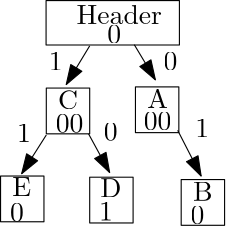 <?xml version="1.0"?>
<!DOCTYPE ipe SYSTEM "ipe.dtd">
<ipe version="70206" creator="Ipe 7.2.7">
<info created="D:20171006065316" modified="D:20171016160955"/>
<ipestyle name="basic">
<symbol name="arrow/arc(spx)">
<path stroke="sym-stroke" fill="sym-stroke" pen="sym-pen">
0 0 m
-1 0.333 l
-1 -0.333 l
h
</path>
</symbol>
<symbol name="arrow/farc(spx)">
<path stroke="sym-stroke" fill="white" pen="sym-pen">
0 0 m
-1 0.333 l
-1 -0.333 l
h
</path>
</symbol>
<symbol name="arrow/ptarc(spx)">
<path stroke="sym-stroke" fill="sym-stroke" pen="sym-pen">
0 0 m
-1 0.333 l
-0.8 0 l
-1 -0.333 l
h
</path>
</symbol>
<symbol name="arrow/fptarc(spx)">
<path stroke="sym-stroke" fill="white" pen="sym-pen">
0 0 m
-1 0.333 l
-0.8 0 l
-1 -0.333 l
h
</path>
</symbol>
<symbol name="mark/circle(sx)" transformations="translations">
<path fill="sym-stroke">
0.6 0 0 0.6 0 0 e
0.4 0 0 0.4 0 0 e
</path>
</symbol>
<symbol name="mark/disk(sx)" transformations="translations">
<path fill="sym-stroke">
0.6 0 0 0.6 0 0 e
</path>
</symbol>
<symbol name="mark/fdisk(sfx)" transformations="translations">
<group>
<path fill="sym-fill">
0.5 0 0 0.5 0 0 e
</path>
<path fill="sym-stroke" fillrule="eofill">
0.6 0 0 0.6 0 0 e
0.4 0 0 0.4 0 0 e
</path>
</group>
</symbol>
<symbol name="mark/box(sx)" transformations="translations">
<path fill="sym-stroke" fillrule="eofill">
-0.6 -0.6 m
0.6 -0.6 l
0.6 0.6 l
-0.6 0.6 l
h
-0.4 -0.4 m
0.4 -0.4 l
0.4 0.4 l
-0.4 0.4 l
h
</path>
</symbol>
<symbol name="mark/square(sx)" transformations="translations">
<path fill="sym-stroke">
-0.6 -0.6 m
0.6 -0.6 l
0.6 0.6 l
-0.6 0.6 l
h
</path>
</symbol>
<symbol name="mark/fsquare(sfx)" transformations="translations">
<group>
<path fill="sym-fill">
-0.5 -0.5 m
0.5 -0.5 l
0.5 0.5 l
-0.5 0.5 l
h
</path>
<path fill="sym-stroke" fillrule="eofill">
-0.6 -0.6 m
0.6 -0.6 l
0.6 0.6 l
-0.6 0.6 l
h
-0.4 -0.4 m
0.4 -0.4 l
0.4 0.4 l
-0.4 0.4 l
h
</path>
</group>
</symbol>
<symbol name="mark/cross(sx)" transformations="translations">
<group>
<path fill="sym-stroke">
-0.43 -0.57 m
0.57 0.43 l
0.43 0.57 l
-0.57 -0.43 l
h
</path>
<path fill="sym-stroke">
-0.43 0.57 m
0.57 -0.43 l
0.43 -0.57 l
-0.57 0.43 l
h
</path>
</group>
</symbol>
<symbol name="arrow/fnormal(spx)">
<path stroke="sym-stroke" fill="white" pen="sym-pen">
0 0 m
-1 0.333 l
-1 -0.333 l
h
</path>
</symbol>
<symbol name="arrow/pointed(spx)">
<path stroke="sym-stroke" fill="sym-stroke" pen="sym-pen">
0 0 m
-1 0.333 l
-0.8 0 l
-1 -0.333 l
h
</path>
</symbol>
<symbol name="arrow/fpointed(spx)">
<path stroke="sym-stroke" fill="white" pen="sym-pen">
0 0 m
-1 0.333 l
-0.8 0 l
-1 -0.333 l
h
</path>
</symbol>
<symbol name="arrow/linear(spx)">
<path stroke="sym-stroke" pen="sym-pen">
-1 0.333 m
0 0 l
-1 -0.333 l
</path>
</symbol>
<symbol name="arrow/fdouble(spx)">
<path stroke="sym-stroke" fill="white" pen="sym-pen">
0 0 m
-1 0.333 l
-1 -0.333 l
h
-1 0 m
-2 0.333 l
-2 -0.333 l
h
</path>
</symbol>
<symbol name="arrow/double(spx)">
<path stroke="sym-stroke" fill="sym-stroke" pen="sym-pen">
0 0 m
-1 0.333 l
-1 -0.333 l
h
-1 0 m
-2 0.333 l
-2 -0.333 l
h
</path>
</symbol>
<pen name="heavier" value="0.8"/>
<pen name="fat" value="1.2"/>
<pen name="ultrafat" value="2"/>
<symbolsize name="large" value="5"/>
<symbolsize name="small" value="2"/>
<symbolsize name="tiny" value="1.1"/>
<arrowsize name="large" value="10"/>
<arrowsize name="small" value="5"/>
<arrowsize name="tiny" value="3"/>
<color name="red" value="1 0 0"/>
<color name="green" value="0 1 0"/>
<color name="blue" value="0 0 1"/>
<color name="yellow" value="1 1 0"/>
<color name="orange" value="1 0.647 0"/>
<color name="gold" value="1 0.843 0"/>
<color name="purple" value="0.627 0.125 0.941"/>
<color name="gray" value="0.745"/>
<color name="brown" value="0.647 0.165 0.165"/>
<color name="navy" value="0 0 0.502"/>
<color name="pink" value="1 0.753 0.796"/>
<color name="seagreen" value="0.18 0.545 0.341"/>
<color name="turquoise" value="0.251 0.878 0.816"/>
<color name="violet" value="0.933 0.51 0.933"/>
<color name="darkblue" value="0 0 0.545"/>
<color name="darkcyan" value="0 0.545 0.545"/>
<color name="darkgray" value="0.663"/>
<color name="darkgreen" value="0 0.392 0"/>
<color name="darkmagenta" value="0.545 0 0.545"/>
<color name="darkorange" value="1 0.549 0"/>
<color name="darkred" value="0.545 0 0"/>
<color name="lightblue" value="0.678 0.847 0.902"/>
<color name="lightcyan" value="0.878 1 1"/>
<color name="lightgray" value="0.827"/>
<color name="lightgreen" value="0.565 0.933 0.565"/>
<color name="lightyellow" value="1 1 0.878"/>
<dashstyle name="dashed" value="[4] 0"/>
<dashstyle name="dotted" value="[1 3] 0"/>
<dashstyle name="dash dotted" value="[4 2 1 2] 0"/>
<dashstyle name="dash dot dotted" value="[4 2 1 2 1 2] 0"/>
<textsize name="large" value="\large"/>
<textsize name="small" value="\small"/>
<textsize name="tiny" value="\tiny"/>
<textsize name="Large" value="\Large"/>
<textsize name="LARGE" value="\LARGE"/>
<textsize name="huge" value="\huge"/>
<textsize name="Huge" value="\Huge"/>
<textsize name="footnote" value="\footnotesize"/>
<textstyle name="center" begin="\begin{center}" end="\end{center}"/>
<textstyle name="itemize" begin="\begin{itemize}" end="\end{itemize}"/>
<textstyle name="item" begin="\begin{itemize}\item{}" end="\end{itemize}"/>
<gridsize name="4 pts" value="4"/>
<gridsize name="8 pts (~3 mm)" value="8"/>
<gridsize name="16 pts (~6 mm)" value="16"/>
<gridsize name="32 pts (~12 mm)" value="32"/>
<gridsize name="10 pts (~3.5 mm)" value="10"/>
<gridsize name="20 pts (~7 mm)" value="20"/>
<gridsize name="14 pts (~5 mm)" value="14"/>
<gridsize name="28 pts (~10 mm)" value="28"/>
<gridsize name="56 pts (~20 mm)" value="56"/>
<anglesize name="90 deg" value="90"/>
<anglesize name="60 deg" value="60"/>
<anglesize name="45 deg" value="45"/>
<anglesize name="30 deg" value="30"/>
<anglesize name="22.5 deg" value="22.5"/>
<opacity name="10%" value="0.1"/>
<opacity name="30%" value="0.3"/>
<opacity name="50%" value="0.5"/>
<opacity name="75%" value="0.75"/>
<tiling name="falling" angle="-60" step="4" width="1"/>
<tiling name="rising" angle="30" step="4" width="1"/>
</ipestyle>
<page>
<layer name="alpha"/>
<view layers="alpha" active="alpha"/>
<path layer="alpha" matrix="1 0 0 1 0 15.6236" stroke="black">
64 576 m
64 560 l
112 560 l
112 576 l
h
</path>
<path stroke="black">
80 560 m
80 560 l
80 560 l
80 560 l
h
</path>
<text matrix="1 0 0 1 10.9787 23.2243" transformations="translations" pos="64 560" stroke="black" type="label" width="30.746" height="6.918" depth="0" valign="baseline">Header</text>
<path matrix="1 0 0 1 -48.1376 -32.0917" stroke="black">
127.842 560.12 m
127.842 543.651 l
143.465 543.651 l
143.465 560.12 l
h
</path>
<path matrix="1 0 0 1 -15.2015 -32.9359" stroke="black">
127.842 560.12 m
127.842 543.651 l
143.465 543.651 l
143.465 560.12 l
h
</path>
<path matrix="1 0 0 1 -31.6696 0.422598" stroke="black">
127.842 560.12 m
127.842 543.651 l
143.465 543.651 l
143.465 560.12 l
h
</path>
<path matrix="1 0 0 1 -63.7613 0.00033875" stroke="black">
127.842 560.12 m
127.842 543.651 l
143.465 543.651 l
143.465 560.12 l
h
</path>
<path matrix="1 0 0 1 -80.2294 -31.6691" stroke="black">
127.842 560.12 m
127.842 543.651 l
143.465 543.651 l
143.465 560.12 l
h
</path>
<text matrix="1 0 0 1 -34.6253 0.422259" transformations="translations" pos="135.02 552.519" stroke="black" type="label" width="7.472" height="6.808" depth="0" valign="baseline">A</text>
<text matrix="1 0 0 1 -19.8462 -37.1588" transformations="translations" pos="136.709 556.741" stroke="black" type="label" width="7.057" height="6.808" depth="0" valign="baseline">B</text>
<text matrix="1 0 0 1 -81.0738 29.5582" transformations="translations" pos="149.377 522.961" stroke="black" type="label" width="7.195" height="6.808" depth="0" valign="baseline">C</text>
<text matrix="1 0 0 1 -12.2455 -8.44519" transformations="translations" pos="95.7501 529.295" stroke="black" type="label" width="7.61" height="6.808" depth="0" valign="baseline">D</text>
<text matrix="1 0 0 1 29.9804 -5.48937" transformations="translations" pos="21.8547 526.761" stroke="black" type="label" width="6.78" height="6.808" depth="0" valign="baseline">E</text>
<text matrix="1 0 0 1 -3.37808 -5.91163" transformations="translations" pos="89.4162 582.077" stroke="black" type="label" width="4.981" height="6.42" depth="0" valign="baseline">0</text>
<path stroke="black" fill="white" arrow="normal/normal">
95.7501 575.743 m
103.351 563.075 l
</path>
<path stroke="black" fill="white" arrow="normal/normal">
79.7043 575.321 m
71.2591 561.386 l
</path>
<text matrix="1 0 0 1 -4.64485 -2.95582" transformations="translations" pos="110.951 569.409" stroke="black" type="label" width="4.981" height="6.42" depth="0" valign="baseline">0</text>
<text matrix="1 0 0 1 -48.9821 -5.91163" transformations="translations" pos="113.907 572.365" stroke="black" type="label" width="4.981" height="6.42" depth="0" valign="baseline">1</text>
<path stroke="black" fill="white" arrow="normal/normal">
111.374 544.918 m
119.819 528.45 l
</path>
<text transformations="translations" pos="117.708 542.385" stroke="black" type="label" width="4.981" height="6.42" depth="0" valign="baseline">1</text>
<path stroke="black" arrow="normal/normal">
64.0807 543.229 m
55.2132 529.295 l
</path>
<path stroke="black" arrow="normal/normal">
79.282 543.651 m
86.8827 529.717 l
</path>
<text matrix="1 0 0 1 -2.1113 -0.422259" transformations="translations" pos="69.5701 544.496" stroke="black" type="label" width="9.963" height="6.42" depth="0" valign="baseline">00</text>
<text transformations="translations" pos="99.1282 544.918" stroke="black" type="label" width="9.963" height="6.42" depth="0" valign="baseline">00</text>
<text transformations="translations" pos="116.019 511.137" stroke="black" type="label" width="4.981" height="6.42" depth="0" valign="baseline">0</text>
<text transformations="translations" pos="83.0824 512.404" stroke="black" type="label" width="4.981" height="6.42" depth="0" valign="baseline">1</text>
<text transformations="translations" pos="50.9906 511.982" stroke="black" type="label" width="4.981" height="6.42" depth="0" valign="baseline">0</text>
<text transformations="translations" pos="53.5242 540.696" stroke="black" type="label" width="4.981" height="6.42" depth="0" valign="baseline">1</text>
<text transformations="translations" pos="84.7714 541.118" stroke="black" type="label" width="4.981" height="6.42" depth="0" valign="baseline">0</text>
</page>
</ipe>

